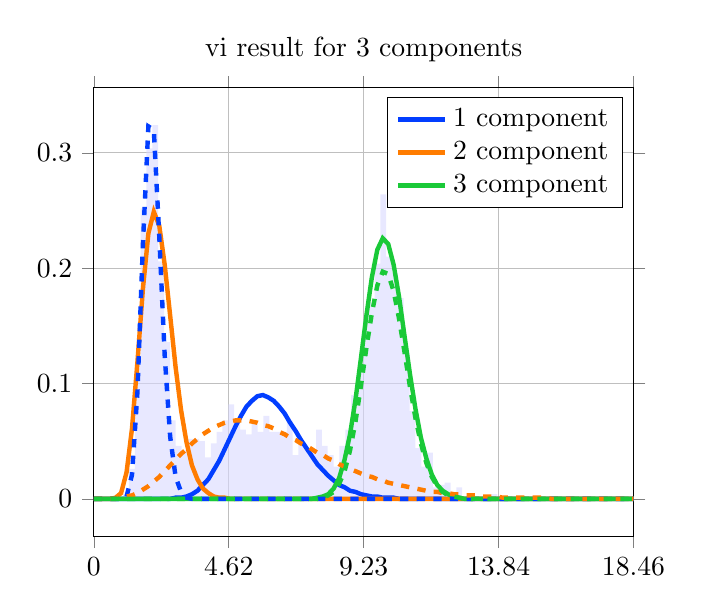 \begin{tikzpicture}
\begin{axis}[title={vi result for 3 components}, yticklabel style={/pgf/number format/fixed,
            /pgf/number format/precision=3}, grid={major}, yminorgrids={true}, tick align={outside}, xtick={0.0,4.615,9.23,13.844,18.459}, xmin={0.0}, xmax={18.459}, scaled y ticks={false}]
    \addplot[ybar interval, fill={blue!15}, forget plot, opacity={0.6}, draw={none}, bar width={5.0e-6}]
        table[row sep={\\}]
        {
            \\
            1.0  0.004  \\
            1.2  0.026  \\
            1.4  0.118  \\
            1.6  0.252  \\
            1.8  0.304  \\
            2.0  0.324  \\
            2.2  0.206  \\
            2.4  0.136  \\
            2.6  0.068  \\
            2.8  0.046  \\
            3.0  0.042  \\
            3.2  0.052  \\
            3.4  0.052  \\
            3.6  0.05  \\
            3.8  0.036  \\
            4.0  0.048  \\
            4.2  0.058  \\
            4.4  0.068  \\
            4.6  0.082  \\
            4.8  0.068  \\
            5.0  0.06  \\
            5.2  0.056  \\
            5.4  0.066  \\
            5.6  0.058  \\
            5.8  0.072  \\
            6.0  0.058  \\
            6.2  0.058  \\
            6.4  0.058  \\
            6.6  0.068  \\
            6.8  0.038  \\
            7.0  0.048  \\
            7.2  0.044  \\
            7.4  0.04  \\
            7.6  0.06  \\
            7.8  0.046  \\
            8.0  0.038  \\
            8.2  0.028  \\
            8.4  0.046  \\
            8.6  0.06  \\
            8.8  0.09  \\
            9.0  0.11  \\
            9.2  0.154  \\
            9.4  0.17  \\
            9.6  0.204  \\
            9.8  0.264  \\
            10.0  0.21  \\
            10.2  0.196  \\
            10.4  0.174  \\
            10.6  0.126  \\
            10.8  0.076  \\
            11.0  0.044  \\
            11.2  0.028  \\
            11.4  0.04  \\
            11.6  0.01  \\
            11.8  0.012  \\
            12.0  0.014  \\
            12.2  0.006  \\
            12.4  0.01  \\
            12.6  0.0  \\
            12.8  0.002  \\
            13.0  0.002  \\
            13.2  0.0  \\
            13.4  0.002  \\
            13.6  0.004  \\
            13.8  0.0  \\
            14.0  0.0  \\
            14.2  0.002  \\
            14.4  0.0  \\
            14.6  0.002  \\
            14.8  0.0  \\
            15.0  0.0  \\
            15.2  0.0  \\
            15.4  0.0  \\
            15.6  0.0  \\
            15.8  0.002  \\
            16.0  0.0  \\
            16.2  0.0  \\
            16.4  0.0  \\
            16.6  0.0  \\
            16.8  0.0  \\
            17.0  0.0  \\
            17.2  0.0  \\
            17.4  0.0  \\
            17.6  0.002  \\
            17.8  0.0  \\
            18.0  0.0  \\
            18.2  0.0  \\
            18.4  0.002  \\
            18.6  0.0  \\
        }
        ;
    \addplot[style={{ultra thick}}, color={rgb,1:red,0.008;green,0.243;blue,1.0}]
        table[row sep={\\}]
        {
            \\
            0.0  0.0  \\
            0.186  3.038e-28  \\
            0.373  3.811e-21  \\
            0.559  3.884e-17  \\
            0.746  2.149e-14  \\
            0.932  2.41e-12  \\
            1.119  9.845e-11  \\
            1.305  2.004e-9  \\
            1.492  2.449e-8  \\
            1.678  2.027e-7  \\
            1.865  1.234e-6  \\
            2.051  5.862e-6  \\
            2.237  2.267e-5  \\
            2.424  7.379e-5  \\
            2.61  0.0  \\
            2.797  0.001  \\
            2.983  0.001  \\
            3.17  0.002  \\
            3.356  0.004  \\
            3.543  0.007  \\
            3.729  0.012  \\
            3.916  0.017  \\
            4.102  0.025  \\
            4.288  0.033  \\
            4.475  0.043  \\
            4.661  0.053  \\
            4.848  0.063  \\
            5.034  0.072  \\
            5.221  0.08  \\
            5.407  0.085  \\
            5.594  0.089  \\
            5.78  0.09  \\
            5.967  0.088  \\
            6.153  0.085  \\
            6.339  0.08  \\
            6.526  0.074  \\
            6.712  0.066  \\
            6.899  0.059  \\
            7.085  0.051  \\
            7.272  0.044  \\
            7.458  0.037  \\
            7.645  0.03  \\
            7.831  0.025  \\
            8.018  0.02  \\
            8.204  0.016  \\
            8.39  0.012  \\
            8.577  0.01  \\
            8.763  0.007  \\
            8.95  0.006  \\
            9.136  0.004  \\
            9.323  0.003  \\
            9.509  0.002  \\
            9.696  0.002  \\
            9.882  0.001  \\
            10.069  0.001  \\
            10.255  0.001  \\
            10.441  0.0  \\
            10.628  0.0  \\
            10.814  0.0  \\
            11.001  0.0  \\
            11.187  9.458e-5  \\
            11.374  6.399e-5  \\
            11.56  4.301e-5  \\
            11.747  2.872e-5  \\
            11.933  1.906e-5  \\
            12.12  1.257e-5  \\
            12.306  8.243e-6  \\
            12.492  5.375e-6  \\
            12.679  3.486e-6  \\
            12.865  2.248e-6  \\
            13.052  1.443e-6  \\
            13.238  9.21e-7  \\
            13.425  5.851e-7  \\
            13.611  3.7e-7  \\
            13.798  2.329e-7  \\
            13.984  1.459e-7  \\
            14.171  9.1e-8  \\
            14.357  5.652e-8  \\
            14.543  3.496e-8  \\
            14.73  2.154e-8  \\
            14.916  1.321e-8  \\
            15.103  8.076e-9  \\
            15.289  4.918e-9  \\
            15.476  2.983e-9  \\
            15.662  1.803e-9  \\
            15.849  1.086e-9  \\
            16.035  6.522e-10  \\
            16.222  3.902e-10  \\
            16.408  2.327e-10  \\
            16.594  1.383e-10  \\
            16.781  8.198e-11  \\
            16.967  4.843e-11  \\
            17.154  2.853e-11  \\
            17.34  1.676e-11  \\
            17.527  9.813e-12  \\
            17.713  5.731e-12  \\
            17.9  3.338e-12  \\
            18.086  1.939e-12  \\
            18.273  1.123e-12  \\
            18.459  6.49e-13  \\
        }
        ;
    \addlegendentry {1 component}
    \addplot[style={{ultra thick}}, color={rgb,1:red,1.0;green,0.486;blue,0.0}]
        table[row sep={\\}]
        {
            \\
            0.0  0.0  \\
            0.186  2.318e-11  \\
            0.373  2.555e-7  \\
            0.559  3.32e-5  \\
            0.746  0.001  \\
            0.932  0.005  \\
            1.119  0.023  \\
            1.305  0.061  \\
            1.492  0.119  \\
            1.678  0.182  \\
            1.865  0.23  \\
            2.051  0.249  \\
            2.237  0.237  \\
            2.424  0.203  \\
            2.61  0.159  \\
            2.797  0.114  \\
            2.983  0.077  \\
            3.17  0.049  \\
            3.356  0.029  \\
            3.543  0.017  \\
            3.729  0.009  \\
            3.916  0.005  \\
            4.102  0.002  \\
            4.288  0.001  \\
            4.475  0.001  \\
            4.661  0.0  \\
            4.848  0.0  \\
            5.034  5.579e-5  \\
            5.221  2.432e-5  \\
            5.407  1.04e-5  \\
            5.594  4.364e-6  \\
            5.78  1.8e-6  \\
            5.967  7.308e-7  \\
            6.153  2.923e-7  \\
            6.339  1.152e-7  \\
            6.526  4.483e-8  \\
            6.712  1.722e-8  \\
            6.899  6.538e-9  \\
            7.085  2.454e-9  \\
            7.272  9.113e-10  \\
            7.458  3.35e-10  \\
            7.645  1.22e-10  \\
            7.831  4.4e-11  \\
            8.018  1.573e-11  \\
            8.204  5.58e-12  \\
            8.39  1.963e-12  \\
            8.577  6.854e-13  \\
            8.763  2.376e-13  \\
            8.95  8.177e-14  \\
            9.136  2.796e-14  \\
            9.323  9.497e-15  \\
            9.509  3.206e-15  \\
            9.696  1.076e-15  \\
            9.882  3.591e-16  \\
            10.069  1.192e-16  \\
            10.255  3.934e-17  \\
            10.441  1.292e-17  \\
            10.628  4.223e-18  \\
            10.814  1.374e-18  \\
            11.001  4.448e-19  \\
            11.187  1.434e-19  \\
            11.374  4.602e-20  \\
            11.56  1.471e-20  \\
            11.747  4.684e-21  \\
            11.933  1.485e-21  \\
            12.12  4.693e-22  \\
            12.306  1.477e-22  \\
            12.492  4.634e-23  \\
            12.679  1.448e-23  \\
            12.865  4.513e-24  \\
            13.052  1.401e-24  \\
            13.238  4.338e-25  \\
            13.425  1.339e-25  \\
            13.611  4.12e-26  \\
            13.798  1.264e-26  \\
            13.984  3.867e-27  \\
            14.171  1.18e-27  \\
            14.357  3.591e-28  \\
            14.543  1.09e-28  \\
            14.73  3.299e-29  \\
            14.916  9.963e-30  \\
            15.103  3.001e-30  \\
            15.289  9.021e-31  \\
            15.476  2.705e-31  \\
            15.662  8.093e-32  \\
            15.849  2.416e-32  \\
            16.035  7.198e-33  \\
            16.222  2.14e-33  \\
            16.408  6.348e-34  \\
            16.594  1.88e-34  \\
            16.781  5.554e-35  \\
            16.967  1.638e-35  \\
            17.154  4.823e-36  \\
            17.34  1.417e-36  \\
            17.527  4.157e-37  \\
            17.713  1.217e-37  \\
            17.9  3.559e-38  \\
            18.086  1.039e-38  \\
            18.273  3.026e-39  \\
            18.459  8.802e-40  \\
        }
        ;
    \addlegendentry {2 component}
    \addplot[style={{ultra thick}}, color={rgb,1:red,0.102;green,0.788;blue,0.22}]
        table[row sep={\\}]
        {
            \\
            0.0  0.0  \\
            0.186  9.14e-249  \\
            0.373  5.154e-193  \\
            0.559  4.778e-161  \\
            0.746  8.101e-139  \\
            0.932  6.341e-122  \\
            1.119  2.093e-108  \\
            1.305  3.239e-97  \\
            1.492  9.892e-88  \\
            1.678  1.507e-79  \\
            1.865  2.158e-72  \\
            2.051  4.56e-66  \\
            2.237  1.985e-60  \\
            2.424  2.294e-55  \\
            2.61  8.562e-51  \\
            2.797  1.207e-46  \\
            2.983  7.289e-43  \\
            3.17  2.089e-39  \\
            3.356  3.096e-36  \\
            3.543  2.546e-33  \\
            3.729  1.235e-30  \\
            3.916  3.721e-28  \\
            4.102  7.276e-26  \\
            4.288  9.597e-24  \\
            4.475  8.829e-22  \\
            4.661  5.835e-20  \\
            4.848  2.843e-18  \\
            5.034  1.045e-16  \\
            5.221  2.958e-15  \\
            5.407  6.567e-14  \\
            5.594  1.162e-12  \\
            5.78  1.665e-11  \\
            5.967  1.956e-10  \\
            6.153  1.908e-9  \\
            6.339  1.563e-8  \\
            6.526  1.086e-7  \\
            6.712  6.454e-7  \\
            6.899  3.313e-6  \\
            7.085  1.48e-5  \\
            7.272  5.793e-5  \\
            7.458  0.0  \\
            7.645  0.001  \\
            7.831  0.002  \\
            8.018  0.004  \\
            8.204  0.009  \\
            8.39  0.018  \\
            8.577  0.034  \\
            8.763  0.056  \\
            8.95  0.086  \\
            9.136  0.122  \\
            9.323  0.159  \\
            9.509  0.192  \\
            9.696  0.216  \\
            9.882  0.226  \\
            10.069  0.221  \\
            10.255  0.203  \\
            10.441  0.175  \\
            10.628  0.141  \\
            10.814  0.108  \\
            11.001  0.078  \\
            11.187  0.053  \\
            11.374  0.035  \\
            11.56  0.021  \\
            11.747  0.012  \\
            11.933  0.007  \\
            12.12  0.004  \\
            12.306  0.002  \\
            12.492  0.001  \\
            12.679  0.0  \\
            12.865  0.0  \\
            13.052  8.368e-5  \\
            13.238  3.471e-5  \\
            13.425  1.387e-5  \\
            13.611  5.34e-6  \\
            13.798  1.984e-6  \\
            13.984  7.12e-7  \\
            14.171  2.47e-7  \\
            14.357  8.291e-8  \\
            14.543  2.695e-8  \\
            14.73  8.49e-9  \\
            14.916  2.594e-9  \\
            15.103  7.696e-10  \\
            15.289  2.217e-10  \\
            15.476  6.211e-11  \\
            15.662  1.692e-11  \\
            15.849  4.488e-12  \\
            16.035  1.159e-12  \\
            16.222  2.918e-13  \\
            16.408  7.165e-14  \\
            16.594  1.716e-14  \\
            16.781  4.013e-15  \\
            16.967  9.166e-16  \\
            17.154  2.046e-16  \\
            17.34  4.466e-17  \\
            17.527  9.534e-18  \\
            17.713  1.992e-18  \\
            17.9  4.076e-19  \\
            18.086  8.168e-20  \\
            18.273  1.604e-20  \\
            18.459  3.089e-21  \\
        }
        ;
    \addlegendentry {3 component}
    \addplot[style={{ultra thick, dashed}}, color={rgb,1:red,0.008;green,0.243;blue,1.0}]
        table[row sep={\\}]
        {
            \\
            0.0  0.0  \\
            0.186  1.218e-25  \\
            0.373  1.607e-15  \\
            0.559  2.846e-10  \\
            0.746  5.096e-7  \\
            0.932  7.366e-5  \\
            1.119  0.002  \\
            1.305  0.021  \\
            1.492  0.093  \\
            1.678  0.221  \\
            1.865  0.323  \\
            2.051  0.32  \\
            2.237  0.228  \\
            2.424  0.124  \\
            2.61  0.054  \\
            2.797  0.019  \\
            2.983  0.006  \\
            3.17  0.001  \\
            3.356  0.0  \\
            3.543  6.389e-5  \\
            3.729  1.134e-5  \\
            3.916  1.826e-6  \\
            4.102  2.691e-7  \\
            4.288  3.658e-8  \\
            4.475  4.62e-9  \\
            4.661  5.452e-10  \\
            4.848  6.044e-11  \\
            5.034  6.324e-12  \\
            5.221  6.273e-13  \\
            5.407  5.919e-14  \\
            5.594  5.333e-15  \\
            5.78  4.601e-16  \\
            5.967  3.811e-17  \\
            6.153  3.039e-18  \\
            6.339  2.338e-19  \\
            6.526  1.739e-20  \\
            6.712  1.253e-21  \\
            6.899  8.758e-23  \\
            7.085  5.951e-24  \\
            7.272  3.936e-25  \\
            7.458  2.537e-26  \\
            7.645  1.596e-27  \\
            7.831  9.809e-29  \\
            8.018  5.897e-30  \\
            8.204  3.471e-31  \\
            8.39  2.003e-32  \\
            8.577  1.133e-33  \\
            8.763  6.297e-35  \\
            8.95  3.437e-36  \\
            9.136  1.844e-37  \\
            9.323  9.739e-39  \\
            9.509  5.063e-40  \\
            9.696  2.593e-41  \\
            9.882  1.309e-42  \\
            10.069  6.516e-44  \\
            10.255  3.201e-45  \\
            10.441  1.552e-46  \\
            10.628  7.433e-48  \\
            10.814  3.517e-49  \\
            11.001  1.645e-50  \\
            11.187  7.609e-52  \\
            11.374  3.482e-53  \\
            11.56  1.576e-54  \\
            11.747  7.066e-56  \\
            11.933  3.136e-57  \\
            12.12  1.379e-58  \\
            12.306  6.005e-60  \\
            12.492  2.592e-61  \\
            12.679  1.109e-62  \\
            12.865  4.708e-64  \\
            13.052  1.982e-65  \\
            13.238  8.274e-67  \\
            13.425  3.428e-68  \\
            13.611  1.41e-69  \\
            13.798  5.756e-71  \\
            13.984  2.333e-72  \\
            14.171  9.392e-74  \\
            14.357  3.755e-75  \\
            14.543  1.492e-76  \\
            14.73  5.887e-78  \\
            14.916  2.309e-79  \\
            15.103  9.001e-81  \\
            15.289  3.488e-82  \\
            15.476  1.344e-83  \\
            15.662  5.149e-85  \\
            15.849  1.962e-86  \\
            16.035  7.434e-88  \\
            16.222  2.802e-89  \\
            16.408  1.051e-90  \\
            16.594  3.921e-92  \\
            16.781  1.456e-93  \\
            16.967  5.38e-95  \\
            17.154  1.978e-96  \\
            17.34  7.243e-98  \\
            17.527  2.64e-99  \\
            17.713  9.577e-101  \\
            17.9  3.46e-102  \\
            18.086  1.245e-103  \\
            18.273  4.459e-105  \\
            18.459  1.591e-106  \\
        }
        ;
    \addplot[style={{ultra thick, dashed}}, color={rgb,1:red,1.0;green,0.486;blue,0.0}]
        table[row sep={\\}]
        {
            \\
            0.0  0.0  \\
            0.186  6.032e-7  \\
            0.373  1.602e-5  \\
            0.559  0.0  \\
            0.746  0.0  \\
            0.932  0.001  \\
            1.119  0.002  \\
            1.305  0.003  \\
            1.492  0.005  \\
            1.678  0.008  \\
            1.865  0.011  \\
            2.051  0.015  \\
            2.237  0.019  \\
            2.424  0.024  \\
            2.61  0.029  \\
            2.797  0.034  \\
            2.983  0.039  \\
            3.17  0.043  \\
            3.356  0.048  \\
            3.543  0.052  \\
            3.729  0.056  \\
            3.916  0.059  \\
            4.102  0.062  \\
            4.288  0.064  \\
            4.475  0.066  \\
            4.661  0.067  \\
            4.848  0.068  \\
            5.034  0.068  \\
            5.221  0.068  \\
            5.407  0.067  \\
            5.594  0.066  \\
            5.78  0.064  \\
            5.967  0.063  \\
            6.153  0.061  \\
            6.339  0.058  \\
            6.526  0.056  \\
            6.712  0.053  \\
            6.899  0.051  \\
            7.085  0.048  \\
            7.272  0.046  \\
            7.458  0.043  \\
            7.645  0.04  \\
            7.831  0.038  \\
            8.018  0.035  \\
            8.204  0.033  \\
            8.39  0.03  \\
            8.577  0.028  \\
            8.763  0.026  \\
            8.95  0.024  \\
            9.136  0.022  \\
            9.323  0.02  \\
            9.509  0.019  \\
            9.696  0.017  \\
            9.882  0.016  \\
            10.069  0.014  \\
            10.255  0.013  \\
            10.441  0.012  \\
            10.628  0.011  \\
            10.814  0.01  \\
            11.001  0.009  \\
            11.187  0.008  \\
            11.374  0.007  \\
            11.56  0.006  \\
            11.747  0.006  \\
            11.933  0.005  \\
            12.12  0.005  \\
            12.306  0.004  \\
            12.492  0.004  \\
            12.679  0.003  \\
            12.865  0.003  \\
            13.052  0.003  \\
            13.238  0.002  \\
            13.425  0.002  \\
            13.611  0.002  \\
            13.798  0.002  \\
            13.984  0.001  \\
            14.171  0.001  \\
            14.357  0.001  \\
            14.543  0.001  \\
            14.73  0.001  \\
            14.916  0.001  \\
            15.103  0.001  \\
            15.289  0.001  \\
            15.476  0.001  \\
            15.662  0.0  \\
            15.849  0.0  \\
            16.035  0.0  \\
            16.222  0.0  \\
            16.408  0.0  \\
            16.594  0.0  \\
            16.781  0.0  \\
            16.967  0.0  \\
            17.154  0.0  \\
            17.34  0.0  \\
            17.527  0.0  \\
            17.713  0.0  \\
            17.9  9.979e-5  \\
            18.086  8.722e-5  \\
            18.273  7.619e-5  \\
            18.459  6.653e-5  \\
        }
        ;
    \addplot[style={{ultra thick, dashed}}, color={rgb,1:red,0.102;green,0.788;blue,0.22}]
        table[row sep={\\}]
        {
            \\
            0.0  0.0  \\
            0.186  2.388e-260  \\
            0.373  4.607e-202  \\
            0.559  1.219e-168  \\
            0.746  2.135e-145  \\
            0.932  9.883e-128  \\
            1.119  1.357e-113  \\
            1.305  6.844e-102  \\
            1.492  5.704e-92  \\
            1.678  2.07e-83  \\
            1.865  6.342e-76  \\
            2.051  2.629e-69  \\
            2.237  2.09e-63  \\
            2.424  4.153e-58  \\
            2.61  2.533e-53  \\
            2.797  5.582e-49  \\
            2.983  5.069e-45  \\
            3.17  2.113e-41  \\
            3.356  4.418e-38  \\
            3.543  4.994e-35  \\
            3.729  3.25e-32  \\
            3.916  1.286e-29  \\
            4.102  3.236e-27  \\
            4.288  5.398e-25  \\
            4.475  6.179e-23  \\
            4.661  5.005e-21  \\
            4.848  2.948e-19  \\
            5.034  1.293e-17  \\
            5.221  4.317e-16  \\
            5.407  1.118e-14  \\
            5.594  2.285e-13  \\
            5.78  3.742e-12  \\
            5.967  4.983e-11  \\
            6.153  5.463e-10  \\
            6.339  4.988e-9  \\
            6.526  3.834e-8  \\
            6.712  2.505e-7  \\
            6.899  1.403e-6  \\
            7.085  6.799e-6  \\
            7.272  2.87e-5  \\
            7.458  0.0  \\
            7.645  0.0  \\
            7.831  0.001  \\
            8.018  0.003  \\
            8.204  0.006  \\
            8.39  0.013  \\
            8.577  0.024  \\
            8.763  0.042  \\
            8.95  0.067  \\
            9.136  0.098  \\
            9.323  0.131  \\
            9.509  0.161  \\
            9.696  0.185  \\
            9.882  0.197  \\
            10.069  0.195  \\
            10.255  0.18  \\
            10.441  0.156  \\
            10.628  0.127  \\
            10.814  0.097  \\
            11.001  0.07  \\
            11.187  0.048  \\
            11.374  0.031  \\
            11.56  0.019  \\
            11.747  0.011  \\
            11.933  0.006  \\
            12.12  0.003  \\
            12.306  0.002  \\
            12.492  0.001  \\
            12.679  0.0  \\
            12.865  0.0  \\
            13.052  6.385e-5  \\
            13.238  2.58e-5  \\
            13.425  1.002e-5  \\
            13.611  3.744e-6  \\
            13.798  1.348e-6  \\
            13.984  4.68e-7  \\
            14.171  1.568e-7  \\
            14.357  5.077e-8  \\
            14.543  1.59e-8  \\
            14.73  4.816e-9  \\
            14.916  1.414e-9  \\
            15.103  4.022e-10  \\
            15.289  1.11e-10  \\
            15.476  2.974e-11  \\
            15.662  7.742e-12  \\
            15.849  1.959e-12  \\
            16.035  4.824e-13  \\
            16.222  1.156e-13  \\
            16.408  2.699e-14  \\
            16.594  6.141e-15  \\
            16.781  1.363e-15  \\
            16.967  2.95e-16  \\
            17.154  6.235e-17  \\
            17.34  1.287e-17  \\
            17.527  2.597e-18  \\
            17.713  5.123e-19  \\
            17.9  9.884e-20  \\
            18.086  1.866e-20  \\
            18.273  3.451e-21  \\
            18.459  6.249e-22  \\
        }
        ;
\end{axis}
\end{tikzpicture}
